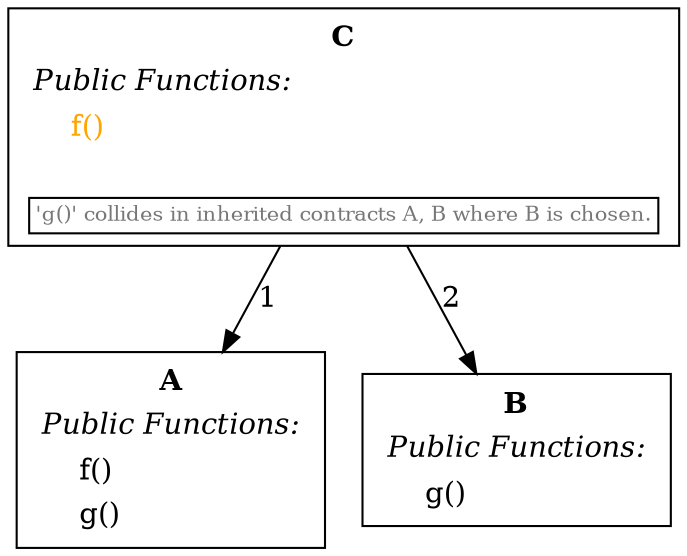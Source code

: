 digraph "" {
A[shape="box"label=< <TABLE border="0"><TR><TD align="center"><B>A</B></TD></TR><TR><TD align="left"><I>Public Functions:</I></TD></TR><TR><TD align="left">    f()</TD></TR><TR><TD align="left">    g()</TD></TR></TABLE> >];
B[shape="box"label=< <TABLE border="0"><TR><TD align="center"><B>B</B></TD></TR><TR><TD align="left"><I>Public Functions:</I></TD></TR><TR><TD align="left">    g()</TD></TR></TABLE> >];
C -> A [ label="1" ];
C -> B [ label="2" ];
C[shape="box"label=< <TABLE border="0"><TR><TD align="center"><B>C</B></TD></TR><TR><TD align="left"><I>Public Functions:</I></TD></TR><TR><TD align="left"><font color="#FFA500">    f()</font></TD></TR><TR><TD><BR/></TD></TR><TR><TD align="left" border="1"><font color="#777777" point-size="10">'g()' collides in inherited contracts A, B where B is chosen.</font></TD></TR></TABLE> >];
}